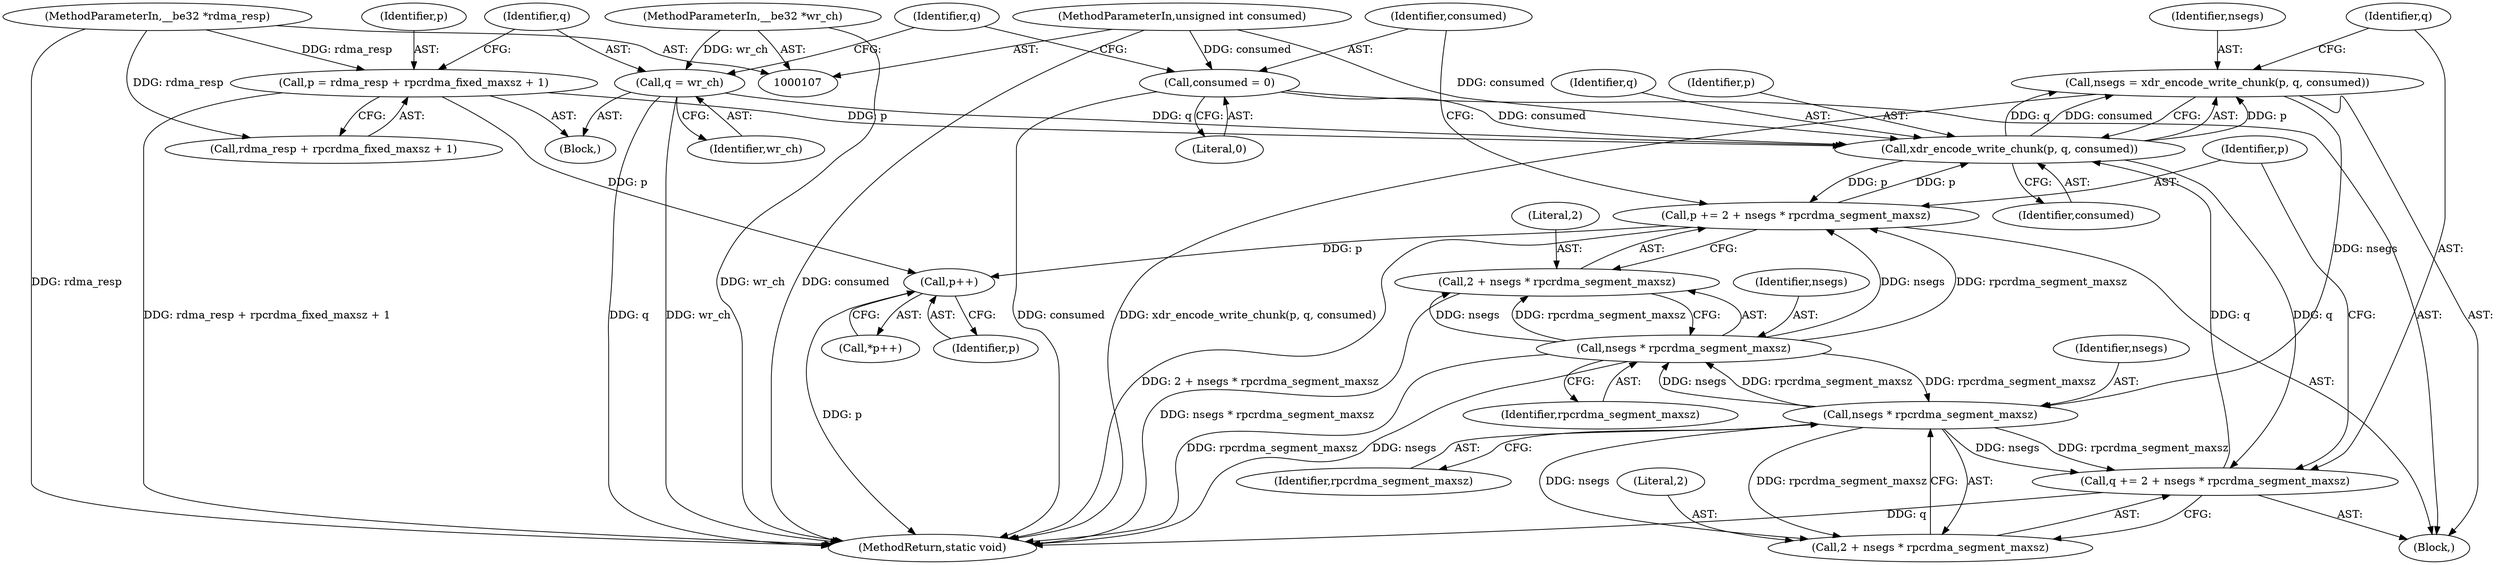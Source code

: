 digraph "0_linux_c70422f760c120480fee4de6c38804c72aa26bc1_31@API" {
"1000131" [label="(Call,nsegs = xdr_encode_write_chunk(p, q, consumed))"];
"1000133" [label="(Call,xdr_encode_write_chunk(p, q, consumed))"];
"1000144" [label="(Call,p += 2 + nsegs * rpcrdma_segment_maxsz)"];
"1000148" [label="(Call,nsegs * rpcrdma_segment_maxsz)"];
"1000141" [label="(Call,nsegs * rpcrdma_segment_maxsz)"];
"1000131" [label="(Call,nsegs = xdr_encode_write_chunk(p, q, consumed))"];
"1000115" [label="(Call,p = rdma_resp + rpcrdma_fixed_maxsz + 1)"];
"1000108" [label="(MethodParameterIn,__be32 *rdma_resp)"];
"1000122" [label="(Call,q = wr_ch)"];
"1000109" [label="(MethodParameterIn,__be32 *wr_ch)"];
"1000137" [label="(Call,q += 2 + nsegs * rpcrdma_segment_maxsz)"];
"1000151" [label="(Call,consumed = 0)"];
"1000110" [label="(MethodParameterIn,unsigned int consumed)"];
"1000156" [label="(Call,p++)"];
"1000139" [label="(Call,2 + nsegs * rpcrdma_segment_maxsz)"];
"1000146" [label="(Call,2 + nsegs * rpcrdma_segment_maxsz)"];
"1000139" [label="(Call,2 + nsegs * rpcrdma_segment_maxsz)"];
"1000128" [label="(Identifier,q)"];
"1000122" [label="(Call,q = wr_ch)"];
"1000151" [label="(Call,consumed = 0)"];
"1000137" [label="(Call,q += 2 + nsegs * rpcrdma_segment_maxsz)"];
"1000130" [label="(Block,)"];
"1000143" [label="(Identifier,rpcrdma_segment_maxsz)"];
"1000155" [label="(Call,*p++)"];
"1000157" [label="(Identifier,p)"];
"1000111" [label="(Block,)"];
"1000141" [label="(Call,nsegs * rpcrdma_segment_maxsz)"];
"1000117" [label="(Call,rdma_resp + rpcrdma_fixed_maxsz + 1)"];
"1000109" [label="(MethodParameterIn,__be32 *wr_ch)"];
"1000140" [label="(Literal,2)"];
"1000110" [label="(MethodParameterIn,unsigned int consumed)"];
"1000156" [label="(Call,p++)"];
"1000142" [label="(Identifier,nsegs)"];
"1000136" [label="(Identifier,consumed)"];
"1000148" [label="(Call,nsegs * rpcrdma_segment_maxsz)"];
"1000138" [label="(Identifier,q)"];
"1000135" [label="(Identifier,q)"];
"1000108" [label="(MethodParameterIn,__be32 *rdma_resp)"];
"1000147" [label="(Literal,2)"];
"1000146" [label="(Call,2 + nsegs * rpcrdma_segment_maxsz)"];
"1000124" [label="(Identifier,wr_ch)"];
"1000153" [label="(Literal,0)"];
"1000133" [label="(Call,xdr_encode_write_chunk(p, q, consumed))"];
"1000131" [label="(Call,nsegs = xdr_encode_write_chunk(p, q, consumed))"];
"1000163" [label="(MethodReturn,static void)"];
"1000149" [label="(Identifier,nsegs)"];
"1000116" [label="(Identifier,p)"];
"1000115" [label="(Call,p = rdma_resp + rpcrdma_fixed_maxsz + 1)"];
"1000134" [label="(Identifier,p)"];
"1000132" [label="(Identifier,nsegs)"];
"1000152" [label="(Identifier,consumed)"];
"1000145" [label="(Identifier,p)"];
"1000150" [label="(Identifier,rpcrdma_segment_maxsz)"];
"1000123" [label="(Identifier,q)"];
"1000144" [label="(Call,p += 2 + nsegs * rpcrdma_segment_maxsz)"];
"1000131" -> "1000130"  [label="AST: "];
"1000131" -> "1000133"  [label="CFG: "];
"1000132" -> "1000131"  [label="AST: "];
"1000133" -> "1000131"  [label="AST: "];
"1000138" -> "1000131"  [label="CFG: "];
"1000131" -> "1000163"  [label="DDG: xdr_encode_write_chunk(p, q, consumed)"];
"1000133" -> "1000131"  [label="DDG: p"];
"1000133" -> "1000131"  [label="DDG: q"];
"1000133" -> "1000131"  [label="DDG: consumed"];
"1000131" -> "1000141"  [label="DDG: nsegs"];
"1000133" -> "1000136"  [label="CFG: "];
"1000134" -> "1000133"  [label="AST: "];
"1000135" -> "1000133"  [label="AST: "];
"1000136" -> "1000133"  [label="AST: "];
"1000144" -> "1000133"  [label="DDG: p"];
"1000115" -> "1000133"  [label="DDG: p"];
"1000122" -> "1000133"  [label="DDG: q"];
"1000137" -> "1000133"  [label="DDG: q"];
"1000151" -> "1000133"  [label="DDG: consumed"];
"1000110" -> "1000133"  [label="DDG: consumed"];
"1000133" -> "1000137"  [label="DDG: q"];
"1000133" -> "1000144"  [label="DDG: p"];
"1000144" -> "1000130"  [label="AST: "];
"1000144" -> "1000146"  [label="CFG: "];
"1000145" -> "1000144"  [label="AST: "];
"1000146" -> "1000144"  [label="AST: "];
"1000152" -> "1000144"  [label="CFG: "];
"1000144" -> "1000163"  [label="DDG: 2 + nsegs * rpcrdma_segment_maxsz"];
"1000148" -> "1000144"  [label="DDG: nsegs"];
"1000148" -> "1000144"  [label="DDG: rpcrdma_segment_maxsz"];
"1000144" -> "1000156"  [label="DDG: p"];
"1000148" -> "1000146"  [label="AST: "];
"1000148" -> "1000150"  [label="CFG: "];
"1000149" -> "1000148"  [label="AST: "];
"1000150" -> "1000148"  [label="AST: "];
"1000146" -> "1000148"  [label="CFG: "];
"1000148" -> "1000163"  [label="DDG: rpcrdma_segment_maxsz"];
"1000148" -> "1000163"  [label="DDG: nsegs"];
"1000148" -> "1000141"  [label="DDG: rpcrdma_segment_maxsz"];
"1000148" -> "1000146"  [label="DDG: nsegs"];
"1000148" -> "1000146"  [label="DDG: rpcrdma_segment_maxsz"];
"1000141" -> "1000148"  [label="DDG: nsegs"];
"1000141" -> "1000148"  [label="DDG: rpcrdma_segment_maxsz"];
"1000141" -> "1000139"  [label="AST: "];
"1000141" -> "1000143"  [label="CFG: "];
"1000142" -> "1000141"  [label="AST: "];
"1000143" -> "1000141"  [label="AST: "];
"1000139" -> "1000141"  [label="CFG: "];
"1000141" -> "1000137"  [label="DDG: nsegs"];
"1000141" -> "1000137"  [label="DDG: rpcrdma_segment_maxsz"];
"1000141" -> "1000139"  [label="DDG: nsegs"];
"1000141" -> "1000139"  [label="DDG: rpcrdma_segment_maxsz"];
"1000115" -> "1000111"  [label="AST: "];
"1000115" -> "1000117"  [label="CFG: "];
"1000116" -> "1000115"  [label="AST: "];
"1000117" -> "1000115"  [label="AST: "];
"1000123" -> "1000115"  [label="CFG: "];
"1000115" -> "1000163"  [label="DDG: rdma_resp + rpcrdma_fixed_maxsz + 1"];
"1000108" -> "1000115"  [label="DDG: rdma_resp"];
"1000115" -> "1000156"  [label="DDG: p"];
"1000108" -> "1000107"  [label="AST: "];
"1000108" -> "1000163"  [label="DDG: rdma_resp"];
"1000108" -> "1000117"  [label="DDG: rdma_resp"];
"1000122" -> "1000111"  [label="AST: "];
"1000122" -> "1000124"  [label="CFG: "];
"1000123" -> "1000122"  [label="AST: "];
"1000124" -> "1000122"  [label="AST: "];
"1000128" -> "1000122"  [label="CFG: "];
"1000122" -> "1000163"  [label="DDG: q"];
"1000122" -> "1000163"  [label="DDG: wr_ch"];
"1000109" -> "1000122"  [label="DDG: wr_ch"];
"1000109" -> "1000107"  [label="AST: "];
"1000109" -> "1000163"  [label="DDG: wr_ch"];
"1000137" -> "1000130"  [label="AST: "];
"1000137" -> "1000139"  [label="CFG: "];
"1000138" -> "1000137"  [label="AST: "];
"1000139" -> "1000137"  [label="AST: "];
"1000145" -> "1000137"  [label="CFG: "];
"1000137" -> "1000163"  [label="DDG: q"];
"1000151" -> "1000130"  [label="AST: "];
"1000151" -> "1000153"  [label="CFG: "];
"1000152" -> "1000151"  [label="AST: "];
"1000153" -> "1000151"  [label="AST: "];
"1000128" -> "1000151"  [label="CFG: "];
"1000151" -> "1000163"  [label="DDG: consumed"];
"1000110" -> "1000151"  [label="DDG: consumed"];
"1000110" -> "1000107"  [label="AST: "];
"1000110" -> "1000163"  [label="DDG: consumed"];
"1000156" -> "1000155"  [label="AST: "];
"1000156" -> "1000157"  [label="CFG: "];
"1000157" -> "1000156"  [label="AST: "];
"1000155" -> "1000156"  [label="CFG: "];
"1000156" -> "1000163"  [label="DDG: p"];
"1000140" -> "1000139"  [label="AST: "];
"1000147" -> "1000146"  [label="AST: "];
"1000146" -> "1000163"  [label="DDG: nsegs * rpcrdma_segment_maxsz"];
}
